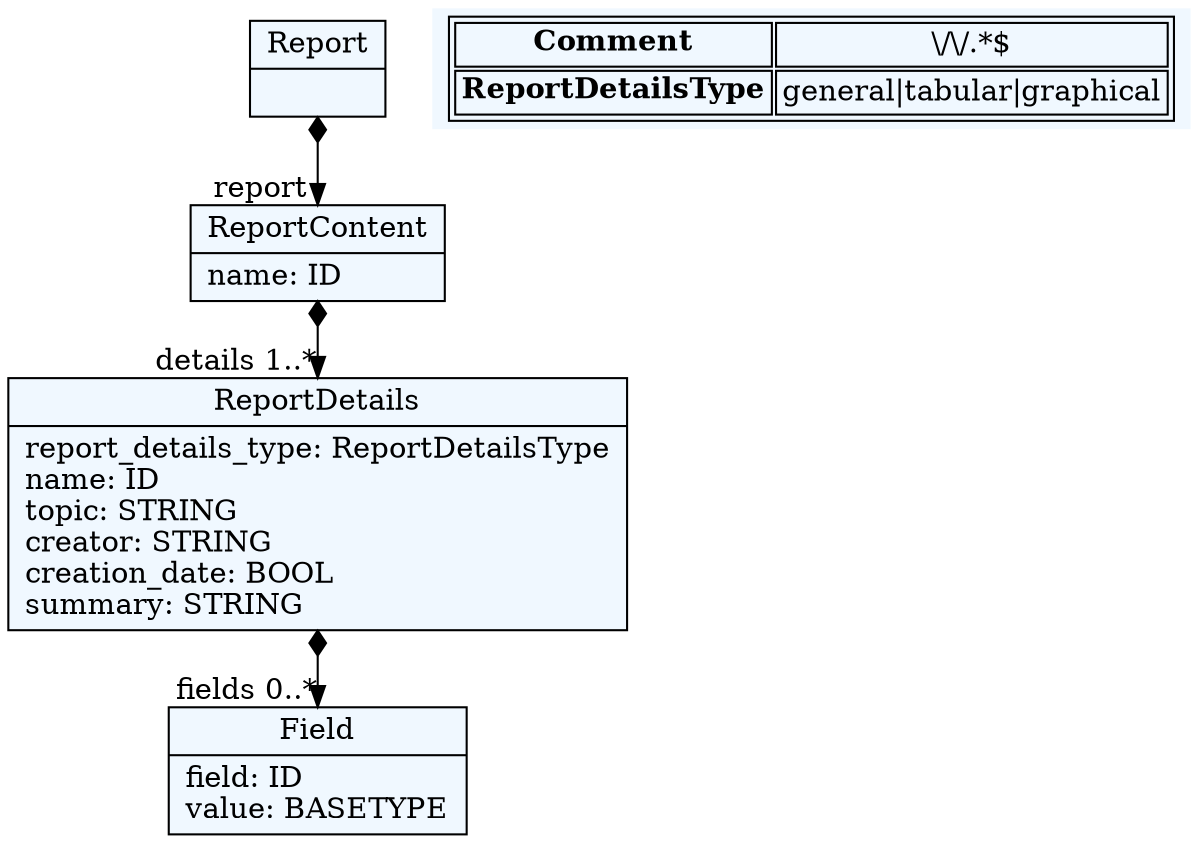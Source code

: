 
    digraph textX {
    fontname = "Bitstream Vera Sans"
    fontsize = 8
    node[
        shape=record,
        style=filled,
        fillcolor=aliceblue
    ]
    nodesep = 0.3
    edge[dir=black,arrowtail=empty]


52188504[ label="{Report|}"]

52180008[ label="{ReportContent|name: ID\l}"]

52171512[ label="{ReportDetails|report_details_type: ReportDetailsType\lname: ID\ltopic: STRING\lcreator: STRING\lcreation_date: BOOL\lsummary: STRING\l}"]

52197944[ label="{Field|field: ID\lvalue: BASETYPE\l}"]



52188504 -> 52180008[arrowtail=diamond, dir=both, headlabel="report "]
52180008 -> 52171512[arrowtail=diamond, dir=both, headlabel="details 1..*"]
52171512 -> 52197944[arrowtail=diamond, dir=both, headlabel="fields 0..*"]
match_rules [ shape=plaintext, label=< <table>
	<tr>
		<td><b>Comment</b></td><td>\/\/.*$</td>
	</tr>
	<tr>
		<td><b>ReportDetailsType</b></td><td>general|tabular|graphical</td>
	</tr>
</table> >]


}
